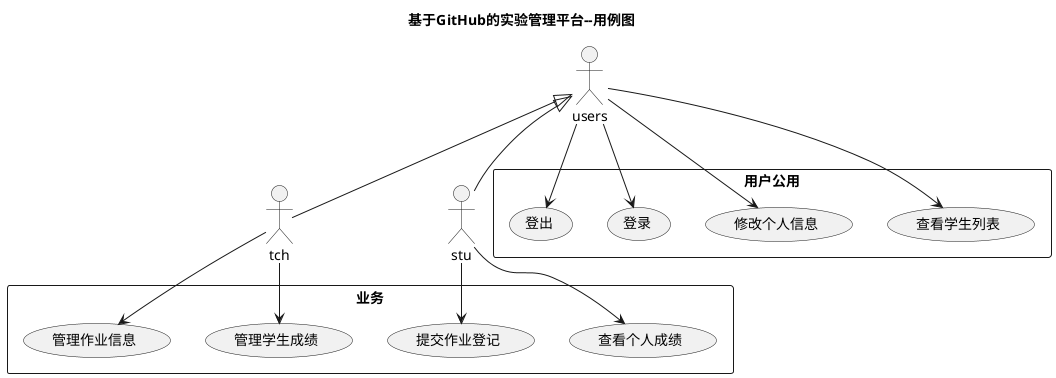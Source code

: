 @startuml
title 基于GitHub的实验管理平台--用例图
'left to right direction
'skinparam handwritten true
'skinparam usecase{
'    BackgroundColor pink
'    BorderColor pastel blue
'}

actor tch
actor stu
actor users

rectangle 用户公用{
    users --> (查看学生列表)
    users --> (修改个人信息)
    users --> (登录)
    users --> (登出)

}

users <|-- tch
users <|-- stu



rectangle 业务{
    tch --> (管理学生成绩)
    tch --> (管理作业信息)
    stu --> (查看个人成绩)
    stu --> (提交作业登记)
}
@enduml
